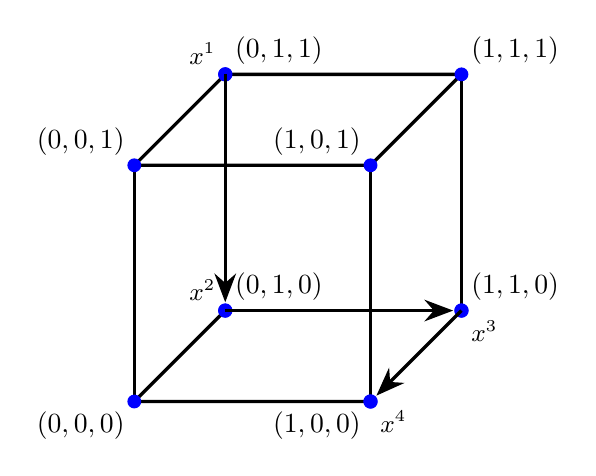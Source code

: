\begin{tikzpicture}
    % mark apexes of a cube
    \coordinate[label=below left:{$(0,0,0)$}] (A) at (0,0,3);
    \coordinate[label=below left:{$(1,0,0)$}] (B) at (3,0,3);
    \coordinate[label=above right:{$(0,1,0)$}] (C) at (0,0,0);
    \coordinate[label=above right:{$(1,1,0)$}] (D) at (3,0,0);

    \coordinate[label=above left:{$(0,0,1)$}] (E) at (0,3,3);
    \coordinate[label=above left:{$(1,0,1)$}] (F) at (3,3,3); % [label={[shift={(-0.5,0)}]{$(1,0,1)$}}]
    \coordinate[label=above right:{$(0,1,1)$}] (G) at (0,3,0);
    \coordinate[label=above right:{$(1,1,1)$}] (H) at (3,3,0);

    % rename some of them to create a path
    \coordinate[label={[black,font=\small]above left:{$x^1$}}] (G) at (0,3,0);
    \coordinate[label={[black,font=\small]above left:{$x^2$}}] (C) at (0,0,0);
    \coordinate[label={[black,font=\small]below right:{$x^3$}}] (D) at (3,0,0);
    \coordinate[label={[black,font=\small]below right:{$x^4$}}] (B) at (3,0,3);

    % draw the cube
    \draw[very thick] (C) -- (A) -- (B);
    \draw[very thick] (E) -- (G) -- (H) -- (F) -- (E);
    \draw[very thick] (E) -- (A);
    \draw[very thick] (D) -- (H);
    \draw[very thick] (F) -- (B);

    % mark blue points in each apex
    \foreach \point in {A,B,C,D,E,F,G,H}{
        \fill[blue] (\point) circle [radius=2.5pt];
    }

    % mark red points of the path
    \foreach \pathpoint in {G,C,D,B}{
        \fill[blue] (\pathpoint) circle [radius=2.6pt];
    }

    % draw arrows in a path
    \draw[black,-{Stealth[scale=1.2]},shorten >= 3pt,line width=1.25pt] (G) -- (C);
    \draw[black,-{Stealth[scale=1.2]},shorten >= 3pt,line width=1.25pt] (C) -- (D);
    \draw[black,-{Stealth[scale=1.2]},shorten >= 3pt,line width=1.25pt] (D) -- (B);

    % some extentions:
    % 1) draw the text near an arrow
    % \draw[-{Stealth[scale=1.2]}, line width=1pt] (A) -- node [left] {$\frac{1-p}{3}$} +(0,2,0);
    % 2) draw circle-arrow near the point
    % \draw[
    %     -{Stealth[scale=1.2]},
    %     line width=1pt,
    % ] (0,0,3) arc (0:355:0.5) node[below right] {$p$};
\end{tikzpicture}